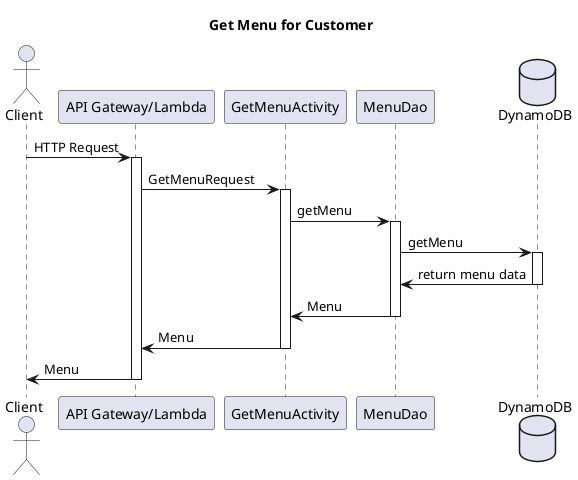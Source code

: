 @startuml
actor "Client" as client
participant "API Gateway/Lambda" as apiGateway
participant "GetMenuActivity" as getMenuActivity
participant "MenuDao" as MenuDao
database "DynamoDB" as dynamoDB

title Get Menu for Customer

client -> apiGateway : HTTP Request

activate apiGateway
apiGateway -> getMenuActivity : GetMenuRequest

activate getMenuActivity
getMenuActivity -> MenuDao : getMenu

activate MenuDao
MenuDao -> dynamoDB : getMenu

activate dynamoDB
dynamoDB -> MenuDao : return menu data
deactivate dynamoDB

MenuDao -> getMenuActivity : Menu
deactivate MenuDao

getMenuActivity -> apiGateway : Menu
deactivate getMenuActivity

apiGateway -> client : Menu
deactivate apiGateway
@enduml
